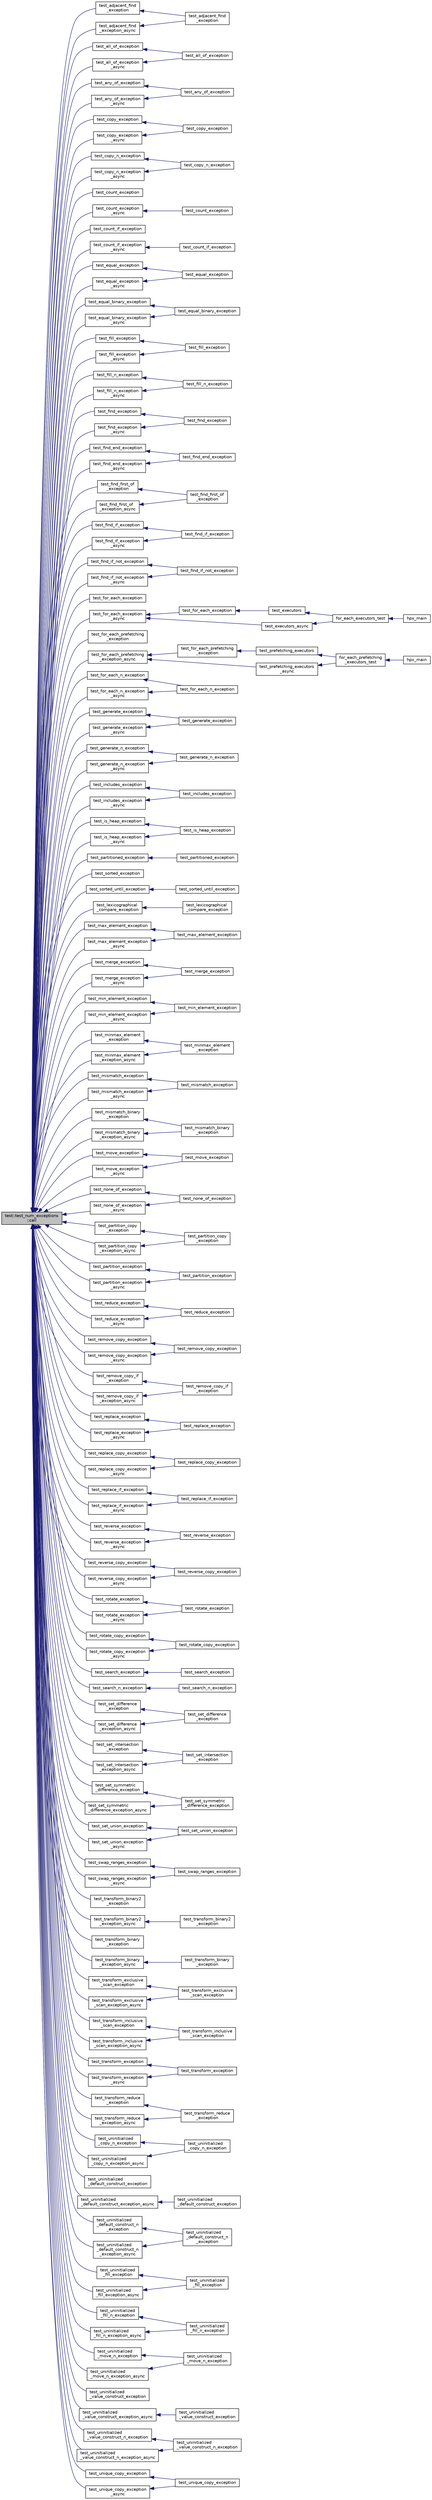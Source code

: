digraph "test::test_num_exceptions::call"
{
  edge [fontname="Helvetica",fontsize="10",labelfontname="Helvetica",labelfontsize="10"];
  node [fontname="Helvetica",fontsize="10",shape=record];
  rankdir="LR";
  Node7 [label="test::test_num_exceptions\l::call",height=0.2,width=0.4,color="black", fillcolor="grey75", style="filled", fontcolor="black"];
  Node7 -> Node8 [dir="back",color="midnightblue",fontsize="10",style="solid",fontname="Helvetica"];
  Node8 [label="test_adjacent_find\l_exception",height=0.2,width=0.4,color="black", fillcolor="white", style="filled",URL="$d8/da8/adjacentfind__binary__exception_8cpp.html#a9c28e0ba7bc14756b350c9f72dd94054"];
  Node8 -> Node9 [dir="back",color="midnightblue",fontsize="10",style="solid",fontname="Helvetica"];
  Node9 [label="test_adjacent_find\l_exception",height=0.2,width=0.4,color="black", fillcolor="white", style="filled",URL="$d8/da8/adjacentfind__binary__exception_8cpp.html#ab77f704bc29279f34486611b31dd9f19"];
  Node7 -> Node10 [dir="back",color="midnightblue",fontsize="10",style="solid",fontname="Helvetica"];
  Node10 [label="test_adjacent_find\l_exception_async",height=0.2,width=0.4,color="black", fillcolor="white", style="filled",URL="$d8/da8/adjacentfind__binary__exception_8cpp.html#a7b804f0c887a76a95e4e5f1cf16dc343"];
  Node10 -> Node9 [dir="back",color="midnightblue",fontsize="10",style="solid",fontname="Helvetica"];
  Node7 -> Node11 [dir="back",color="midnightblue",fontsize="10",style="solid",fontname="Helvetica"];
  Node11 [label="test_all_of_exception",height=0.2,width=0.4,color="black", fillcolor="white", style="filled",URL="$db/d88/all__of_8cpp.html#a29e6f247bb68e8380d3d1e5b23100c84"];
  Node11 -> Node12 [dir="back",color="midnightblue",fontsize="10",style="solid",fontname="Helvetica"];
  Node12 [label="test_all_of_exception",height=0.2,width=0.4,color="black", fillcolor="white", style="filled",URL="$db/d88/all__of_8cpp.html#acca8f99e5f83ca07d5324921ec1a2a1b"];
  Node7 -> Node13 [dir="back",color="midnightblue",fontsize="10",style="solid",fontname="Helvetica"];
  Node13 [label="test_all_of_exception\l_async",height=0.2,width=0.4,color="black", fillcolor="white", style="filled",URL="$db/d88/all__of_8cpp.html#a4e845a23ebb61fed071e6392f8020bce"];
  Node13 -> Node12 [dir="back",color="midnightblue",fontsize="10",style="solid",fontname="Helvetica"];
  Node7 -> Node14 [dir="back",color="midnightblue",fontsize="10",style="solid",fontname="Helvetica"];
  Node14 [label="test_any_of_exception",height=0.2,width=0.4,color="black", fillcolor="white", style="filled",URL="$d8/d5d/any__of_8cpp.html#a348c2914b5d59fa0b61c79e37df17034"];
  Node14 -> Node15 [dir="back",color="midnightblue",fontsize="10",style="solid",fontname="Helvetica"];
  Node15 [label="test_any_of_exception",height=0.2,width=0.4,color="black", fillcolor="white", style="filled",URL="$d8/d5d/any__of_8cpp.html#ac154ae09b1a74e423a7ab23618009447"];
  Node7 -> Node16 [dir="back",color="midnightblue",fontsize="10",style="solid",fontname="Helvetica"];
  Node16 [label="test_any_of_exception\l_async",height=0.2,width=0.4,color="black", fillcolor="white", style="filled",URL="$d8/d5d/any__of_8cpp.html#ad81e0ee038af5e3b7dd176ced1237e38"];
  Node16 -> Node15 [dir="back",color="midnightblue",fontsize="10",style="solid",fontname="Helvetica"];
  Node7 -> Node17 [dir="back",color="midnightblue",fontsize="10",style="solid",fontname="Helvetica"];
  Node17 [label="test_copy_exception",height=0.2,width=0.4,color="black", fillcolor="white", style="filled",URL="$d9/d54/copy_8cpp.html#a8ffc3bbb8c0f16b653e0f5c7cc243f21"];
  Node17 -> Node18 [dir="back",color="midnightblue",fontsize="10",style="solid",fontname="Helvetica"];
  Node18 [label="test_copy_exception",height=0.2,width=0.4,color="black", fillcolor="white", style="filled",URL="$d9/d54/copy_8cpp.html#af7fb37549a32793d916e9bad873d5813"];
  Node7 -> Node19 [dir="back",color="midnightblue",fontsize="10",style="solid",fontname="Helvetica"];
  Node19 [label="test_copy_exception\l_async",height=0.2,width=0.4,color="black", fillcolor="white", style="filled",URL="$d9/d54/copy_8cpp.html#a975f6058b2ad575758bb9c1b54a1c464"];
  Node19 -> Node18 [dir="back",color="midnightblue",fontsize="10",style="solid",fontname="Helvetica"];
  Node7 -> Node20 [dir="back",color="midnightblue",fontsize="10",style="solid",fontname="Helvetica"];
  Node20 [label="test_copy_n_exception",height=0.2,width=0.4,color="black", fillcolor="white", style="filled",URL="$d3/d44/copyn_8cpp.html#abe4e05d78a05b84674e56fe6c39fca90"];
  Node20 -> Node21 [dir="back",color="midnightblue",fontsize="10",style="solid",fontname="Helvetica"];
  Node21 [label="test_copy_n_exception",height=0.2,width=0.4,color="black", fillcolor="white", style="filled",URL="$d3/d44/copyn_8cpp.html#a759f36646bff1264f307657be7256457"];
  Node7 -> Node22 [dir="back",color="midnightblue",fontsize="10",style="solid",fontname="Helvetica"];
  Node22 [label="test_copy_n_exception\l_async",height=0.2,width=0.4,color="black", fillcolor="white", style="filled",URL="$d3/d44/copyn_8cpp.html#a42328f0b598518eafcc7b94d6a28425d"];
  Node22 -> Node21 [dir="back",color="midnightblue",fontsize="10",style="solid",fontname="Helvetica"];
  Node7 -> Node23 [dir="back",color="midnightblue",fontsize="10",style="solid",fontname="Helvetica"];
  Node23 [label="test_count_exception",height=0.2,width=0.4,color="black", fillcolor="white", style="filled",URL="$de/d3a/count__tests_8hpp.html#adbde9fbf4434fe9320503044b3b2c464"];
  Node7 -> Node24 [dir="back",color="midnightblue",fontsize="10",style="solid",fontname="Helvetica"];
  Node24 [label="test_count_exception\l_async",height=0.2,width=0.4,color="black", fillcolor="white", style="filled",URL="$de/d3a/count__tests_8hpp.html#ab0cd91de016499bfe205083429b6785a"];
  Node24 -> Node25 [dir="back",color="midnightblue",fontsize="10",style="solid",fontname="Helvetica"];
  Node25 [label="test_count_exception",height=0.2,width=0.4,color="black", fillcolor="white", style="filled",URL="$d3/d01/count_8cpp.html#ae23acdd376e0fb1388a90579e927a768"];
  Node7 -> Node26 [dir="back",color="midnightblue",fontsize="10",style="solid",fontname="Helvetica"];
  Node26 [label="test_count_if_exception",height=0.2,width=0.4,color="black", fillcolor="white", style="filled",URL="$d4/da4/countif__tests_8hpp.html#ae366624ae417c3091d79bb75f05f0b32"];
  Node7 -> Node27 [dir="back",color="midnightblue",fontsize="10",style="solid",fontname="Helvetica"];
  Node27 [label="test_count_if_exception\l_async",height=0.2,width=0.4,color="black", fillcolor="white", style="filled",URL="$d4/da4/countif__tests_8hpp.html#af96d44180e275fd7ad93e677dcb07b74"];
  Node27 -> Node28 [dir="back",color="midnightblue",fontsize="10",style="solid",fontname="Helvetica"];
  Node28 [label="test_count_if_exception",height=0.2,width=0.4,color="black", fillcolor="white", style="filled",URL="$d9/df1/countif_8cpp.html#a979f30463fa3e416a5179f4fa663a858"];
  Node7 -> Node29 [dir="back",color="midnightblue",fontsize="10",style="solid",fontname="Helvetica"];
  Node29 [label="test_equal_exception",height=0.2,width=0.4,color="black", fillcolor="white", style="filled",URL="$df/d99/equal_8cpp.html#a6692be2d4f8233c6a880b6e716ed3c21"];
  Node29 -> Node30 [dir="back",color="midnightblue",fontsize="10",style="solid",fontname="Helvetica"];
  Node30 [label="test_equal_exception",height=0.2,width=0.4,color="black", fillcolor="white", style="filled",URL="$df/d99/equal_8cpp.html#a654bd2cffe5da6e72f51c68f9ab1163e"];
  Node7 -> Node31 [dir="back",color="midnightblue",fontsize="10",style="solid",fontname="Helvetica"];
  Node31 [label="test_equal_exception\l_async",height=0.2,width=0.4,color="black", fillcolor="white", style="filled",URL="$df/d99/equal_8cpp.html#aefe3cd6440e52513c0e461ceaa633561"];
  Node31 -> Node30 [dir="back",color="midnightblue",fontsize="10",style="solid",fontname="Helvetica"];
  Node7 -> Node32 [dir="back",color="midnightblue",fontsize="10",style="solid",fontname="Helvetica"];
  Node32 [label="test_equal_binary_exception",height=0.2,width=0.4,color="black", fillcolor="white", style="filled",URL="$d2/ddd/equal__binary_8cpp.html#aac0d8667f4a6b730f668fb793bf7a348"];
  Node32 -> Node33 [dir="back",color="midnightblue",fontsize="10",style="solid",fontname="Helvetica"];
  Node33 [label="test_equal_binary_exception",height=0.2,width=0.4,color="black", fillcolor="white", style="filled",URL="$d2/ddd/equal__binary_8cpp.html#a38873c530e81ac91641669845f09887a"];
  Node7 -> Node34 [dir="back",color="midnightblue",fontsize="10",style="solid",fontname="Helvetica"];
  Node34 [label="test_equal_binary_exception\l_async",height=0.2,width=0.4,color="black", fillcolor="white", style="filled",URL="$d2/ddd/equal__binary_8cpp.html#ab23d2d7b96fd0abd15e4c710481be38f"];
  Node34 -> Node33 [dir="back",color="midnightblue",fontsize="10",style="solid",fontname="Helvetica"];
  Node7 -> Node35 [dir="back",color="midnightblue",fontsize="10",style="solid",fontname="Helvetica"];
  Node35 [label="test_fill_exception",height=0.2,width=0.4,color="black", fillcolor="white", style="filled",URL="$db/df9/fill_8cpp.html#adff9860900b4cc07677cc1f2949f8150"];
  Node35 -> Node36 [dir="back",color="midnightblue",fontsize="10",style="solid",fontname="Helvetica"];
  Node36 [label="test_fill_exception",height=0.2,width=0.4,color="black", fillcolor="white", style="filled",URL="$db/df9/fill_8cpp.html#aea39d1bb707052262214ce604319678c"];
  Node7 -> Node37 [dir="back",color="midnightblue",fontsize="10",style="solid",fontname="Helvetica"];
  Node37 [label="test_fill_exception\l_async",height=0.2,width=0.4,color="black", fillcolor="white", style="filled",URL="$db/df9/fill_8cpp.html#a190a63f49881feec418296730d8b1bb8"];
  Node37 -> Node36 [dir="back",color="midnightblue",fontsize="10",style="solid",fontname="Helvetica"];
  Node7 -> Node38 [dir="back",color="midnightblue",fontsize="10",style="solid",fontname="Helvetica"];
  Node38 [label="test_fill_n_exception",height=0.2,width=0.4,color="black", fillcolor="white", style="filled",URL="$d7/df6/filln_8cpp.html#ad48e8d2459f9e8869bf215912f226f36"];
  Node38 -> Node39 [dir="back",color="midnightblue",fontsize="10",style="solid",fontname="Helvetica"];
  Node39 [label="test_fill_n_exception",height=0.2,width=0.4,color="black", fillcolor="white", style="filled",URL="$d7/df6/filln_8cpp.html#aa338825d04f641f55634b79eef7186f4"];
  Node7 -> Node40 [dir="back",color="midnightblue",fontsize="10",style="solid",fontname="Helvetica"];
  Node40 [label="test_fill_n_exception\l_async",height=0.2,width=0.4,color="black", fillcolor="white", style="filled",URL="$d7/df6/filln_8cpp.html#a9f3229340132df9dab7ea5e665e75a8e"];
  Node40 -> Node39 [dir="back",color="midnightblue",fontsize="10",style="solid",fontname="Helvetica"];
  Node7 -> Node41 [dir="back",color="midnightblue",fontsize="10",style="solid",fontname="Helvetica"];
  Node41 [label="test_find_exception",height=0.2,width=0.4,color="black", fillcolor="white", style="filled",URL="$d4/dfc/find_8cpp.html#a496774f6f0dd50d32f0f2839011fb820"];
  Node41 -> Node42 [dir="back",color="midnightblue",fontsize="10",style="solid",fontname="Helvetica"];
  Node42 [label="test_find_exception",height=0.2,width=0.4,color="black", fillcolor="white", style="filled",URL="$d4/dfc/find_8cpp.html#a9404283ee70c671c19d01288d4d8796f"];
  Node7 -> Node43 [dir="back",color="midnightblue",fontsize="10",style="solid",fontname="Helvetica"];
  Node43 [label="test_find_exception\l_async",height=0.2,width=0.4,color="black", fillcolor="white", style="filled",URL="$d4/dfc/find_8cpp.html#a53292bd46fa066f703c6fd40f981cd45"];
  Node43 -> Node42 [dir="back",color="midnightblue",fontsize="10",style="solid",fontname="Helvetica"];
  Node7 -> Node44 [dir="back",color="midnightblue",fontsize="10",style="solid",fontname="Helvetica"];
  Node44 [label="test_find_end_exception",height=0.2,width=0.4,color="black", fillcolor="white", style="filled",URL="$de/d27/findend_8cpp.html#a3cbf222f109bd03b98a3671df65d1baa"];
  Node44 -> Node45 [dir="back",color="midnightblue",fontsize="10",style="solid",fontname="Helvetica"];
  Node45 [label="test_find_end_exception",height=0.2,width=0.4,color="black", fillcolor="white", style="filled",URL="$de/d27/findend_8cpp.html#a01b58a5865234526b5ca9f9e45ec4c50"];
  Node7 -> Node46 [dir="back",color="midnightblue",fontsize="10",style="solid",fontname="Helvetica"];
  Node46 [label="test_find_end_exception\l_async",height=0.2,width=0.4,color="black", fillcolor="white", style="filled",URL="$de/d27/findend_8cpp.html#a3093c53a289f437be7f7530c5e45b2cb"];
  Node46 -> Node45 [dir="back",color="midnightblue",fontsize="10",style="solid",fontname="Helvetica"];
  Node7 -> Node47 [dir="back",color="midnightblue",fontsize="10",style="solid",fontname="Helvetica"];
  Node47 [label="test_find_first_of\l_exception",height=0.2,width=0.4,color="black", fillcolor="white", style="filled",URL="$da/d85/findfirstof_8cpp.html#a2707dc78f6f2d06f08c9e3698e97a8af"];
  Node47 -> Node48 [dir="back",color="midnightblue",fontsize="10",style="solid",fontname="Helvetica"];
  Node48 [label="test_find_first_of\l_exception",height=0.2,width=0.4,color="black", fillcolor="white", style="filled",URL="$da/d85/findfirstof_8cpp.html#af5d29a364ae4eadbcbefd396a663e4a3"];
  Node7 -> Node49 [dir="back",color="midnightblue",fontsize="10",style="solid",fontname="Helvetica"];
  Node49 [label="test_find_first_of\l_exception_async",height=0.2,width=0.4,color="black", fillcolor="white", style="filled",URL="$da/d85/findfirstof_8cpp.html#a5136f549b6ab7405513659883282c263"];
  Node49 -> Node48 [dir="back",color="midnightblue",fontsize="10",style="solid",fontname="Helvetica"];
  Node7 -> Node50 [dir="back",color="midnightblue",fontsize="10",style="solid",fontname="Helvetica"];
  Node50 [label="test_find_if_exception",height=0.2,width=0.4,color="black", fillcolor="white", style="filled",URL="$d4/d38/findif_8cpp.html#aa7a75ac5991de14b0dd11b40a5a47443"];
  Node50 -> Node51 [dir="back",color="midnightblue",fontsize="10",style="solid",fontname="Helvetica"];
  Node51 [label="test_find_if_exception",height=0.2,width=0.4,color="black", fillcolor="white", style="filled",URL="$d4/d38/findif_8cpp.html#ab8eb6fb838a8fbeb2168d4389fc72f61"];
  Node7 -> Node52 [dir="back",color="midnightblue",fontsize="10",style="solid",fontname="Helvetica"];
  Node52 [label="test_find_if_exception\l_async",height=0.2,width=0.4,color="black", fillcolor="white", style="filled",URL="$d4/d38/findif_8cpp.html#a13c3bd009f35072707131129ad78af93"];
  Node52 -> Node51 [dir="back",color="midnightblue",fontsize="10",style="solid",fontname="Helvetica"];
  Node7 -> Node53 [dir="back",color="midnightblue",fontsize="10",style="solid",fontname="Helvetica"];
  Node53 [label="test_find_if_not_exception",height=0.2,width=0.4,color="black", fillcolor="white", style="filled",URL="$dc/d17/findifnot__exception_8cpp.html#aba8e91e299a773af34d2e40130333926"];
  Node53 -> Node54 [dir="back",color="midnightblue",fontsize="10",style="solid",fontname="Helvetica"];
  Node54 [label="test_find_if_not_exception",height=0.2,width=0.4,color="black", fillcolor="white", style="filled",URL="$dc/d17/findifnot__exception_8cpp.html#a1fdcae775738d85119cc77bf94ca50b0"];
  Node7 -> Node55 [dir="back",color="midnightblue",fontsize="10",style="solid",fontname="Helvetica"];
  Node55 [label="test_find_if_not_exception\l_async",height=0.2,width=0.4,color="black", fillcolor="white", style="filled",URL="$dc/d17/findifnot__exception_8cpp.html#a0c8c55582d64936550f797774a8b591e"];
  Node55 -> Node54 [dir="back",color="midnightblue",fontsize="10",style="solid",fontname="Helvetica"];
  Node7 -> Node56 [dir="back",color="midnightblue",fontsize="10",style="solid",fontname="Helvetica"];
  Node56 [label="test_for_each_exception",height=0.2,width=0.4,color="black", fillcolor="white", style="filled",URL="$d4/d2c/algorithms_2foreach__tests_8hpp.html#ad0f3c324ed615b2ca135f3e4ac3a6f20"];
  Node7 -> Node57 [dir="back",color="midnightblue",fontsize="10",style="solid",fontname="Helvetica"];
  Node57 [label="test_for_each_exception\l_async",height=0.2,width=0.4,color="black", fillcolor="white", style="filled",URL="$d4/d2c/algorithms_2foreach__tests_8hpp.html#a56b2595f60e34fe8cb238784438587e3"];
  Node57 -> Node58 [dir="back",color="midnightblue",fontsize="10",style="solid",fontname="Helvetica"];
  Node58 [label="test_for_each_exception",height=0.2,width=0.4,color="black", fillcolor="white", style="filled",URL="$d1/d33/foreach_8cpp.html#a2ac912d4ab6a419cc61a8206c4581829"];
  Node58 -> Node59 [dir="back",color="midnightblue",fontsize="10",style="solid",fontname="Helvetica"];
  Node59 [label="test_executors",height=0.2,width=0.4,color="black", fillcolor="white", style="filled",URL="$d3/d54/foreach__executors_8cpp.html#aa2a590bab3d01b2e0c3f5ebb551e6df0"];
  Node59 -> Node60 [dir="back",color="midnightblue",fontsize="10",style="solid",fontname="Helvetica"];
  Node60 [label="for_each_executors_test",height=0.2,width=0.4,color="black", fillcolor="white", style="filled",URL="$d3/d54/foreach__executors_8cpp.html#a4b41af5e421380182d16c0b24f5eb7b0"];
  Node60 -> Node61 [dir="back",color="midnightblue",fontsize="10",style="solid",fontname="Helvetica"];
  Node61 [label="hpx_main",height=0.2,width=0.4,color="black", fillcolor="white", style="filled",URL="$d3/d54/foreach__executors_8cpp.html#a4ca51ec94fa82421fc621b58eef7b01c"];
  Node57 -> Node62 [dir="back",color="midnightblue",fontsize="10",style="solid",fontname="Helvetica"];
  Node62 [label="test_executors_async",height=0.2,width=0.4,color="black", fillcolor="white", style="filled",URL="$d3/d54/foreach__executors_8cpp.html#a930d409ea07ad974379591f1f0531b59"];
  Node62 -> Node60 [dir="back",color="midnightblue",fontsize="10",style="solid",fontname="Helvetica"];
  Node7 -> Node63 [dir="back",color="midnightblue",fontsize="10",style="solid",fontname="Helvetica"];
  Node63 [label="test_for_each_prefetching\l_exception",height=0.2,width=0.4,color="black", fillcolor="white", style="filled",URL="$de/d0e/foreach__tests__prefetching_8hpp.html#a638342d3e89c38fa358567df752149d3"];
  Node7 -> Node64 [dir="back",color="midnightblue",fontsize="10",style="solid",fontname="Helvetica"];
  Node64 [label="test_for_each_prefetching\l_exception_async",height=0.2,width=0.4,color="black", fillcolor="white", style="filled",URL="$de/d0e/foreach__tests__prefetching_8hpp.html#a3ba720810fff44239b45b8985e157c5d"];
  Node64 -> Node65 [dir="back",color="midnightblue",fontsize="10",style="solid",fontname="Helvetica"];
  Node65 [label="test_for_each_prefetching\l_exception",height=0.2,width=0.4,color="black", fillcolor="white", style="filled",URL="$d4/df0/foreach__prefetching_8cpp.html#a34f94a3094d57c526cd2674d7d29bb71"];
  Node65 -> Node66 [dir="back",color="midnightblue",fontsize="10",style="solid",fontname="Helvetica"];
  Node66 [label="test_prefetching_executors",height=0.2,width=0.4,color="black", fillcolor="white", style="filled",URL="$dd/d50/foreach__prefetching__executors__v1_8cpp.html#a9de1c8b6ab804861a65c94c76125b3b2"];
  Node66 -> Node67 [dir="back",color="midnightblue",fontsize="10",style="solid",fontname="Helvetica"];
  Node67 [label="for_each_prefetching\l_executors_test",height=0.2,width=0.4,color="black", fillcolor="white", style="filled",URL="$dd/d50/foreach__prefetching__executors__v1_8cpp.html#a9efc88cef6533dd087c6cb8ff887a61e"];
  Node67 -> Node68 [dir="back",color="midnightblue",fontsize="10",style="solid",fontname="Helvetica"];
  Node68 [label="hpx_main",height=0.2,width=0.4,color="black", fillcolor="white", style="filled",URL="$dd/d50/foreach__prefetching__executors__v1_8cpp.html#a4ca51ec94fa82421fc621b58eef7b01c"];
  Node64 -> Node69 [dir="back",color="midnightblue",fontsize="10",style="solid",fontname="Helvetica"];
  Node69 [label="test_prefetching_executors\l_async",height=0.2,width=0.4,color="black", fillcolor="white", style="filled",URL="$dd/d50/foreach__prefetching__executors__v1_8cpp.html#a1f37d901599f025abf45c97a67044094"];
  Node69 -> Node67 [dir="back",color="midnightblue",fontsize="10",style="solid",fontname="Helvetica"];
  Node7 -> Node70 [dir="back",color="midnightblue",fontsize="10",style="solid",fontname="Helvetica"];
  Node70 [label="test_for_each_n_exception",height=0.2,width=0.4,color="black", fillcolor="white", style="filled",URL="$d7/d9a/foreachn__exception_8cpp.html#ac19da618c4eb3ec6df03eee4e7a8152c"];
  Node70 -> Node71 [dir="back",color="midnightblue",fontsize="10",style="solid",fontname="Helvetica"];
  Node71 [label="test_for_each_n_exception",height=0.2,width=0.4,color="black", fillcolor="white", style="filled",URL="$d7/d9a/foreachn__exception_8cpp.html#a6b9e4013e39c30c4376aa56ccf15c8cf"];
  Node7 -> Node72 [dir="back",color="midnightblue",fontsize="10",style="solid",fontname="Helvetica"];
  Node72 [label="test_for_each_n_exception\l_async",height=0.2,width=0.4,color="black", fillcolor="white", style="filled",URL="$d7/d9a/foreachn__exception_8cpp.html#a0b7b511160d05ade5fbd958a180eb445"];
  Node72 -> Node71 [dir="back",color="midnightblue",fontsize="10",style="solid",fontname="Helvetica"];
  Node7 -> Node73 [dir="back",color="midnightblue",fontsize="10",style="solid",fontname="Helvetica"];
  Node73 [label="test_generate_exception",height=0.2,width=0.4,color="black", fillcolor="white", style="filled",URL="$d4/da7/generate_8cpp.html#aa82ec188c84295dc58595a25b5046a35"];
  Node73 -> Node74 [dir="back",color="midnightblue",fontsize="10",style="solid",fontname="Helvetica"];
  Node74 [label="test_generate_exception",height=0.2,width=0.4,color="black", fillcolor="white", style="filled",URL="$d4/da7/generate_8cpp.html#a58c7f2d3388fcc0591cf78430d449156"];
  Node7 -> Node75 [dir="back",color="midnightblue",fontsize="10",style="solid",fontname="Helvetica"];
  Node75 [label="test_generate_exception\l_async",height=0.2,width=0.4,color="black", fillcolor="white", style="filled",URL="$d4/da7/generate_8cpp.html#abd98b9bbbbd5e1ab6b3e764723492fc8"];
  Node75 -> Node74 [dir="back",color="midnightblue",fontsize="10",style="solid",fontname="Helvetica"];
  Node7 -> Node76 [dir="back",color="midnightblue",fontsize="10",style="solid",fontname="Helvetica"];
  Node76 [label="test_generate_n_exception",height=0.2,width=0.4,color="black", fillcolor="white", style="filled",URL="$d6/dd4/generaten_8cpp.html#a82b7c005daa2f345a6d9772ebb1ad352"];
  Node76 -> Node77 [dir="back",color="midnightblue",fontsize="10",style="solid",fontname="Helvetica"];
  Node77 [label="test_generate_n_exception",height=0.2,width=0.4,color="black", fillcolor="white", style="filled",URL="$d6/dd4/generaten_8cpp.html#a24c578b12eed6bfb2e5a94d6f8bce0fc"];
  Node7 -> Node78 [dir="back",color="midnightblue",fontsize="10",style="solid",fontname="Helvetica"];
  Node78 [label="test_generate_n_exception\l_async",height=0.2,width=0.4,color="black", fillcolor="white", style="filled",URL="$d6/dd4/generaten_8cpp.html#a11c09961134208131e0d6a3f325e3fc4"];
  Node78 -> Node77 [dir="back",color="midnightblue",fontsize="10",style="solid",fontname="Helvetica"];
  Node7 -> Node79 [dir="back",color="midnightblue",fontsize="10",style="solid",fontname="Helvetica"];
  Node79 [label="test_includes_exception",height=0.2,width=0.4,color="black", fillcolor="white", style="filled",URL="$dc/d10/includes_8cpp.html#a82379db75fe754b2257db1ea5b16f7cc"];
  Node79 -> Node80 [dir="back",color="midnightblue",fontsize="10",style="solid",fontname="Helvetica"];
  Node80 [label="test_includes_exception",height=0.2,width=0.4,color="black", fillcolor="white", style="filled",URL="$dc/d10/includes_8cpp.html#afa63fb944441b34e50c6a4a6c03b3bc2"];
  Node7 -> Node81 [dir="back",color="midnightblue",fontsize="10",style="solid",fontname="Helvetica"];
  Node81 [label="test_includes_exception\l_async",height=0.2,width=0.4,color="black", fillcolor="white", style="filled",URL="$dc/d10/includes_8cpp.html#a3cf0ba03ce5a22f33818333a9575aab2"];
  Node81 -> Node80 [dir="back",color="midnightblue",fontsize="10",style="solid",fontname="Helvetica"];
  Node7 -> Node82 [dir="back",color="midnightblue",fontsize="10",style="solid",fontname="Helvetica"];
  Node82 [label="test_is_heap_exception",height=0.2,width=0.4,color="black", fillcolor="white", style="filled",URL="$d7/ddd/is__heap__tests_8hpp.html#a6c4f521d090ca52874901ebaf28f47f7"];
  Node82 -> Node83 [dir="back",color="midnightblue",fontsize="10",style="solid",fontname="Helvetica"];
  Node83 [label="test_is_heap_exception",height=0.2,width=0.4,color="black", fillcolor="white", style="filled",URL="$d7/ddd/is__heap__tests_8hpp.html#ac49b5f2f9b5b3e31afd6145ac92b1cba"];
  Node7 -> Node84 [dir="back",color="midnightblue",fontsize="10",style="solid",fontname="Helvetica"];
  Node84 [label="test_is_heap_exception\l_async",height=0.2,width=0.4,color="black", fillcolor="white", style="filled",URL="$d7/ddd/is__heap__tests_8hpp.html#a6f17dafff6282cfdc509858ded1153d6"];
  Node84 -> Node83 [dir="back",color="midnightblue",fontsize="10",style="solid",fontname="Helvetica"];
  Node7 -> Node85 [dir="back",color="midnightblue",fontsize="10",style="solid",fontname="Helvetica"];
  Node85 [label="test_partitioned_exception",height=0.2,width=0.4,color="black", fillcolor="white", style="filled",URL="$df/d07/is__partitioned_8cpp.html#acbc1ff1589b7ee9bdf2c6b5052039509"];
  Node85 -> Node86 [dir="back",color="midnightblue",fontsize="10",style="solid",fontname="Helvetica"];
  Node86 [label="test_partitioned_exception",height=0.2,width=0.4,color="black", fillcolor="white", style="filled",URL="$df/d07/is__partitioned_8cpp.html#a4112e407c20c79ff3b917311a08c8c4f"];
  Node7 -> Node87 [dir="back",color="midnightblue",fontsize="10",style="solid",fontname="Helvetica"];
  Node87 [label="test_sorted_exception",height=0.2,width=0.4,color="black", fillcolor="white", style="filled",URL="$d7/d7f/is__sorted__tests_8hpp.html#afc4298a076e5a7064fd3a93d09177198"];
  Node7 -> Node88 [dir="back",color="midnightblue",fontsize="10",style="solid",fontname="Helvetica"];
  Node88 [label="test_sorted_until_exception",height=0.2,width=0.4,color="black", fillcolor="white", style="filled",URL="$d0/d1b/is__sorted__until_8cpp.html#a42463762ba15ca37b252f0471296b3ba"];
  Node88 -> Node89 [dir="back",color="midnightblue",fontsize="10",style="solid",fontname="Helvetica"];
  Node89 [label="test_sorted_until_exception",height=0.2,width=0.4,color="black", fillcolor="white", style="filled",URL="$d0/d1b/is__sorted__until_8cpp.html#ad58b76f42ca51f2f0d078690be66f9f5"];
  Node7 -> Node90 [dir="back",color="midnightblue",fontsize="10",style="solid",fontname="Helvetica"];
  Node90 [label="test_lexicographical\l_compare_exception",height=0.2,width=0.4,color="black", fillcolor="white", style="filled",URL="$dd/de6/lexicographical__compare_8cpp.html#a24bc9d25b2ce61491dbd96feb8669fc0"];
  Node90 -> Node91 [dir="back",color="midnightblue",fontsize="10",style="solid",fontname="Helvetica"];
  Node91 [label="test_lexicographical\l_compare_exception",height=0.2,width=0.4,color="black", fillcolor="white", style="filled",URL="$dd/de6/lexicographical__compare_8cpp.html#ab78e174881f1d61ea15cfc697e89fe4a"];
  Node7 -> Node92 [dir="back",color="midnightblue",fontsize="10",style="solid",fontname="Helvetica"];
  Node92 [label="test_max_element_exception",height=0.2,width=0.4,color="black", fillcolor="white", style="filled",URL="$d4/d10/max__element_8cpp.html#aaaacdfed9386dd8374aec16ef5565fab"];
  Node92 -> Node93 [dir="back",color="midnightblue",fontsize="10",style="solid",fontname="Helvetica"];
  Node93 [label="test_max_element_exception",height=0.2,width=0.4,color="black", fillcolor="white", style="filled",URL="$d4/d10/max__element_8cpp.html#a2e2091dec7650a985ec02686ef7dd4dc"];
  Node7 -> Node94 [dir="back",color="midnightblue",fontsize="10",style="solid",fontname="Helvetica"];
  Node94 [label="test_max_element_exception\l_async",height=0.2,width=0.4,color="black", fillcolor="white", style="filled",URL="$d4/d10/max__element_8cpp.html#a8b8640289c27b9e56feb9ac6656061da"];
  Node94 -> Node93 [dir="back",color="midnightblue",fontsize="10",style="solid",fontname="Helvetica"];
  Node7 -> Node95 [dir="back",color="midnightblue",fontsize="10",style="solid",fontname="Helvetica"];
  Node95 [label="test_merge_exception",height=0.2,width=0.4,color="black", fillcolor="white", style="filled",URL="$dc/d10/merge__tests_8hpp.html#a7ae58389ece8b56d2ebaf07ce28db977"];
  Node95 -> Node96 [dir="back",color="midnightblue",fontsize="10",style="solid",fontname="Helvetica"];
  Node96 [label="test_merge_exception",height=0.2,width=0.4,color="black", fillcolor="white", style="filled",URL="$dc/d10/merge__tests_8hpp.html#ab1a63150456c7d5846692e072eb6d377"];
  Node7 -> Node97 [dir="back",color="midnightblue",fontsize="10",style="solid",fontname="Helvetica"];
  Node97 [label="test_merge_exception\l_async",height=0.2,width=0.4,color="black", fillcolor="white", style="filled",URL="$dc/d10/merge__tests_8hpp.html#a10246498e235d5b69dc3858175ee5309"];
  Node97 -> Node96 [dir="back",color="midnightblue",fontsize="10",style="solid",fontname="Helvetica"];
  Node7 -> Node98 [dir="back",color="midnightblue",fontsize="10",style="solid",fontname="Helvetica"];
  Node98 [label="test_min_element_exception",height=0.2,width=0.4,color="black", fillcolor="white", style="filled",URL="$d3/dab/min__element_8cpp.html#add73b64a1f6f62cac842727ee1e14e7a"];
  Node98 -> Node99 [dir="back",color="midnightblue",fontsize="10",style="solid",fontname="Helvetica"];
  Node99 [label="test_min_element_exception",height=0.2,width=0.4,color="black", fillcolor="white", style="filled",URL="$d3/dab/min__element_8cpp.html#a17bc218b988d61f5b271af90e7ba8fca"];
  Node7 -> Node100 [dir="back",color="midnightblue",fontsize="10",style="solid",fontname="Helvetica"];
  Node100 [label="test_min_element_exception\l_async",height=0.2,width=0.4,color="black", fillcolor="white", style="filled",URL="$d3/dab/min__element_8cpp.html#a1c9e82864dcb121b9f75ba2dd536d07b"];
  Node100 -> Node99 [dir="back",color="midnightblue",fontsize="10",style="solid",fontname="Helvetica"];
  Node7 -> Node101 [dir="back",color="midnightblue",fontsize="10",style="solid",fontname="Helvetica"];
  Node101 [label="test_minmax_element\l_exception",height=0.2,width=0.4,color="black", fillcolor="white", style="filled",URL="$da/df0/minmax__element_8cpp.html#a6c554240d1921890089d85a6b2531b8d"];
  Node101 -> Node102 [dir="back",color="midnightblue",fontsize="10",style="solid",fontname="Helvetica"];
  Node102 [label="test_minmax_element\l_exception",height=0.2,width=0.4,color="black", fillcolor="white", style="filled",URL="$da/df0/minmax__element_8cpp.html#ad43fe08356dc1546eaa615109f787b3e"];
  Node7 -> Node103 [dir="back",color="midnightblue",fontsize="10",style="solid",fontname="Helvetica"];
  Node103 [label="test_minmax_element\l_exception_async",height=0.2,width=0.4,color="black", fillcolor="white", style="filled",URL="$da/df0/minmax__element_8cpp.html#a5873caab4d72b78be1cdeecf7df5b204"];
  Node103 -> Node102 [dir="back",color="midnightblue",fontsize="10",style="solid",fontname="Helvetica"];
  Node7 -> Node104 [dir="back",color="midnightblue",fontsize="10",style="solid",fontname="Helvetica"];
  Node104 [label="test_mismatch_exception",height=0.2,width=0.4,color="black", fillcolor="white", style="filled",URL="$da/d76/mismatch_8cpp.html#a9aca879a52bb8ce8b81c9a38607698dc"];
  Node104 -> Node105 [dir="back",color="midnightblue",fontsize="10",style="solid",fontname="Helvetica"];
  Node105 [label="test_mismatch_exception",height=0.2,width=0.4,color="black", fillcolor="white", style="filled",URL="$da/d76/mismatch_8cpp.html#afbcdc9aef572e678e84f8291d539cdc2"];
  Node7 -> Node106 [dir="back",color="midnightblue",fontsize="10",style="solid",fontname="Helvetica"];
  Node106 [label="test_mismatch_exception\l_async",height=0.2,width=0.4,color="black", fillcolor="white", style="filled",URL="$da/d76/mismatch_8cpp.html#aa0568542fb0187a50d93bc1d2a0c4068"];
  Node106 -> Node105 [dir="back",color="midnightblue",fontsize="10",style="solid",fontname="Helvetica"];
  Node7 -> Node107 [dir="back",color="midnightblue",fontsize="10",style="solid",fontname="Helvetica"];
  Node107 [label="test_mismatch_binary\l_exception",height=0.2,width=0.4,color="black", fillcolor="white", style="filled",URL="$d0/d8b/mismatch__binary_8cpp.html#a017e79c0d0063e13e59ca0e5023aa91d"];
  Node107 -> Node108 [dir="back",color="midnightblue",fontsize="10",style="solid",fontname="Helvetica"];
  Node108 [label="test_mismatch_binary\l_exception",height=0.2,width=0.4,color="black", fillcolor="white", style="filled",URL="$d0/d8b/mismatch__binary_8cpp.html#a8198d8cfbaf31209942488592642416e"];
  Node7 -> Node109 [dir="back",color="midnightblue",fontsize="10",style="solid",fontname="Helvetica"];
  Node109 [label="test_mismatch_binary\l_exception_async",height=0.2,width=0.4,color="black", fillcolor="white", style="filled",URL="$d0/d8b/mismatch__binary_8cpp.html#ab9607c14f87e2272d7ff7dd5d1f9a742"];
  Node109 -> Node108 [dir="back",color="midnightblue",fontsize="10",style="solid",fontname="Helvetica"];
  Node7 -> Node110 [dir="back",color="midnightblue",fontsize="10",style="solid",fontname="Helvetica"];
  Node110 [label="test_move_exception",height=0.2,width=0.4,color="black", fillcolor="white", style="filled",URL="$d5/d5f/move_8cpp.html#a8d71efdd040733a73f8f51b53a56463b"];
  Node110 -> Node111 [dir="back",color="midnightblue",fontsize="10",style="solid",fontname="Helvetica"];
  Node111 [label="test_move_exception",height=0.2,width=0.4,color="black", fillcolor="white", style="filled",URL="$d5/d5f/move_8cpp.html#a312b9195a4613023979f8825a5b04a62"];
  Node7 -> Node112 [dir="back",color="midnightblue",fontsize="10",style="solid",fontname="Helvetica"];
  Node112 [label="test_move_exception\l_async",height=0.2,width=0.4,color="black", fillcolor="white", style="filled",URL="$d5/d5f/move_8cpp.html#a84c71282312b98516988fb09e876ab0c"];
  Node112 -> Node111 [dir="back",color="midnightblue",fontsize="10",style="solid",fontname="Helvetica"];
  Node7 -> Node113 [dir="back",color="midnightblue",fontsize="10",style="solid",fontname="Helvetica"];
  Node113 [label="test_none_of_exception",height=0.2,width=0.4,color="black", fillcolor="white", style="filled",URL="$de/d32/none__of_8cpp.html#a6fc2ea520cb018511cd2c90504cadf0c"];
  Node113 -> Node114 [dir="back",color="midnightblue",fontsize="10",style="solid",fontname="Helvetica"];
  Node114 [label="test_none_of_exception",height=0.2,width=0.4,color="black", fillcolor="white", style="filled",URL="$de/d32/none__of_8cpp.html#a9bc0c63fc4811f84e58b580bac67d273"];
  Node7 -> Node115 [dir="back",color="midnightblue",fontsize="10",style="solid",fontname="Helvetica"];
  Node115 [label="test_none_of_exception\l_async",height=0.2,width=0.4,color="black", fillcolor="white", style="filled",URL="$de/d32/none__of_8cpp.html#ac4f0567bb6e5f2e6ce455ab913ec9dfc"];
  Node115 -> Node114 [dir="back",color="midnightblue",fontsize="10",style="solid",fontname="Helvetica"];
  Node7 -> Node116 [dir="back",color="midnightblue",fontsize="10",style="solid",fontname="Helvetica"];
  Node116 [label="test_partition_copy\l_exception",height=0.2,width=0.4,color="black", fillcolor="white", style="filled",URL="$d9/dfa/partition__copy__tests_8hpp.html#ad30d71ecc17f3e75601efb6521010c0f"];
  Node116 -> Node117 [dir="back",color="midnightblue",fontsize="10",style="solid",fontname="Helvetica"];
  Node117 [label="test_partition_copy\l_exception",height=0.2,width=0.4,color="black", fillcolor="white", style="filled",URL="$d9/dfa/partition__copy__tests_8hpp.html#a4e94a16393f07f7720134f705cdd649a"];
  Node7 -> Node118 [dir="back",color="midnightblue",fontsize="10",style="solid",fontname="Helvetica"];
  Node118 [label="test_partition_copy\l_exception_async",height=0.2,width=0.4,color="black", fillcolor="white", style="filled",URL="$d9/dfa/partition__copy__tests_8hpp.html#a09907cc440193dfa694450debf74dc6f"];
  Node118 -> Node117 [dir="back",color="midnightblue",fontsize="10",style="solid",fontname="Helvetica"];
  Node7 -> Node119 [dir="back",color="midnightblue",fontsize="10",style="solid",fontname="Helvetica"];
  Node119 [label="test_partition_exception",height=0.2,width=0.4,color="black", fillcolor="white", style="filled",URL="$df/dd8/partition__tests_8hpp.html#a52356c1ee729707e038c37f6d5379fc1"];
  Node119 -> Node120 [dir="back",color="midnightblue",fontsize="10",style="solid",fontname="Helvetica"];
  Node120 [label="test_partition_exception",height=0.2,width=0.4,color="black", fillcolor="white", style="filled",URL="$df/dd8/partition__tests_8hpp.html#a55b6cb4214c3a24e4625272ac50ed91a"];
  Node7 -> Node121 [dir="back",color="midnightblue",fontsize="10",style="solid",fontname="Helvetica"];
  Node121 [label="test_partition_exception\l_async",height=0.2,width=0.4,color="black", fillcolor="white", style="filled",URL="$df/dd8/partition__tests_8hpp.html#a0e05147b00d4b47cf40f78960dad6e45"];
  Node121 -> Node120 [dir="back",color="midnightblue",fontsize="10",style="solid",fontname="Helvetica"];
  Node7 -> Node122 [dir="back",color="midnightblue",fontsize="10",style="solid",fontname="Helvetica"];
  Node122 [label="test_reduce_exception",height=0.2,width=0.4,color="black", fillcolor="white", style="filled",URL="$d5/d03/reduce___8cpp.html#a17cf3d6f64ed93525f3b0695bfca9bf8"];
  Node122 -> Node123 [dir="back",color="midnightblue",fontsize="10",style="solid",fontname="Helvetica"];
  Node123 [label="test_reduce_exception",height=0.2,width=0.4,color="black", fillcolor="white", style="filled",URL="$d5/d03/reduce___8cpp.html#ad5f6f59f428a9a9e938b132f4e2d78ba"];
  Node7 -> Node124 [dir="back",color="midnightblue",fontsize="10",style="solid",fontname="Helvetica"];
  Node124 [label="test_reduce_exception\l_async",height=0.2,width=0.4,color="black", fillcolor="white", style="filled",URL="$d5/d03/reduce___8cpp.html#a5e45a36bcdd7944ddb2c0321c24d749c"];
  Node124 -> Node123 [dir="back",color="midnightblue",fontsize="10",style="solid",fontname="Helvetica"];
  Node7 -> Node125 [dir="back",color="midnightblue",fontsize="10",style="solid",fontname="Helvetica"];
  Node125 [label="test_remove_copy_exception",height=0.2,width=0.4,color="black", fillcolor="white", style="filled",URL="$de/db8/remove__copy_8cpp.html#ade161dbac4da456366fdd180ef4fd9fe"];
  Node125 -> Node126 [dir="back",color="midnightblue",fontsize="10",style="solid",fontname="Helvetica"];
  Node126 [label="test_remove_copy_exception",height=0.2,width=0.4,color="black", fillcolor="white", style="filled",URL="$de/db8/remove__copy_8cpp.html#adefefa808aba9dcfc42bd88c00617e40"];
  Node7 -> Node127 [dir="back",color="midnightblue",fontsize="10",style="solid",fontname="Helvetica"];
  Node127 [label="test_remove_copy_exception\l_async",height=0.2,width=0.4,color="black", fillcolor="white", style="filled",URL="$de/db8/remove__copy_8cpp.html#aca460447abac0ed13793413af4c94916"];
  Node127 -> Node126 [dir="back",color="midnightblue",fontsize="10",style="solid",fontname="Helvetica"];
  Node7 -> Node128 [dir="back",color="midnightblue",fontsize="10",style="solid",fontname="Helvetica"];
  Node128 [label="test_remove_copy_if\l_exception",height=0.2,width=0.4,color="black", fillcolor="white", style="filled",URL="$d1/d0f/remove__copy__if_8cpp.html#aa1f15250a77355c208ca6738537721a6"];
  Node128 -> Node129 [dir="back",color="midnightblue",fontsize="10",style="solid",fontname="Helvetica"];
  Node129 [label="test_remove_copy_if\l_exception",height=0.2,width=0.4,color="black", fillcolor="white", style="filled",URL="$d1/d0f/remove__copy__if_8cpp.html#a1df7a8c8db075754e6cdd7e63268f33b"];
  Node7 -> Node130 [dir="back",color="midnightblue",fontsize="10",style="solid",fontname="Helvetica"];
  Node130 [label="test_remove_copy_if\l_exception_async",height=0.2,width=0.4,color="black", fillcolor="white", style="filled",URL="$d1/d0f/remove__copy__if_8cpp.html#a09d41e1bbd5d917f861a3001a472d9c9"];
  Node130 -> Node129 [dir="back",color="midnightblue",fontsize="10",style="solid",fontname="Helvetica"];
  Node7 -> Node131 [dir="back",color="midnightblue",fontsize="10",style="solid",fontname="Helvetica"];
  Node131 [label="test_replace_exception",height=0.2,width=0.4,color="black", fillcolor="white", style="filled",URL="$d6/d96/replace_8cpp.html#ac315fb1f365d3ad52cb1e09dedb8ad32"];
  Node131 -> Node132 [dir="back",color="midnightblue",fontsize="10",style="solid",fontname="Helvetica"];
  Node132 [label="test_replace_exception",height=0.2,width=0.4,color="black", fillcolor="white", style="filled",URL="$d6/d96/replace_8cpp.html#a1ba804cf78e58ffbb7ebac80fd84347e"];
  Node7 -> Node133 [dir="back",color="midnightblue",fontsize="10",style="solid",fontname="Helvetica"];
  Node133 [label="test_replace_exception\l_async",height=0.2,width=0.4,color="black", fillcolor="white", style="filled",URL="$d6/d96/replace_8cpp.html#a27d728d6290836785411ef069e61184c"];
  Node133 -> Node132 [dir="back",color="midnightblue",fontsize="10",style="solid",fontname="Helvetica"];
  Node7 -> Node134 [dir="back",color="midnightblue",fontsize="10",style="solid",fontname="Helvetica"];
  Node134 [label="test_replace_copy_exception",height=0.2,width=0.4,color="black", fillcolor="white", style="filled",URL="$da/d69/replace__copy_8cpp.html#a032fc60b73afe2d16ed8f2a2262589bd"];
  Node134 -> Node135 [dir="back",color="midnightblue",fontsize="10",style="solid",fontname="Helvetica"];
  Node135 [label="test_replace_copy_exception",height=0.2,width=0.4,color="black", fillcolor="white", style="filled",URL="$da/d69/replace__copy_8cpp.html#abb1d6ba724cd2fdebb17aee271be0d77"];
  Node7 -> Node136 [dir="back",color="midnightblue",fontsize="10",style="solid",fontname="Helvetica"];
  Node136 [label="test_replace_copy_exception\l_async",height=0.2,width=0.4,color="black", fillcolor="white", style="filled",URL="$da/d69/replace__copy_8cpp.html#a9db729b32161bca1230b60b058919f61"];
  Node136 -> Node135 [dir="back",color="midnightblue",fontsize="10",style="solid",fontname="Helvetica"];
  Node7 -> Node137 [dir="back",color="midnightblue",fontsize="10",style="solid",fontname="Helvetica"];
  Node137 [label="test_replace_if_exception",height=0.2,width=0.4,color="black", fillcolor="white", style="filled",URL="$de/ded/replace__if_8cpp.html#a21dc885ae48f157cd8da5294c13b33d9"];
  Node137 -> Node138 [dir="back",color="midnightblue",fontsize="10",style="solid",fontname="Helvetica"];
  Node138 [label="test_replace_if_exception",height=0.2,width=0.4,color="black", fillcolor="white", style="filled",URL="$de/ded/replace__if_8cpp.html#a88681ca42520f07c21d182f3318af761"];
  Node7 -> Node139 [dir="back",color="midnightblue",fontsize="10",style="solid",fontname="Helvetica"];
  Node139 [label="test_replace_if_exception\l_async",height=0.2,width=0.4,color="black", fillcolor="white", style="filled",URL="$de/ded/replace__if_8cpp.html#a8b54664c8ffea32873fc088c1a540f89"];
  Node139 -> Node138 [dir="back",color="midnightblue",fontsize="10",style="solid",fontname="Helvetica"];
  Node7 -> Node140 [dir="back",color="midnightblue",fontsize="10",style="solid",fontname="Helvetica"];
  Node140 [label="test_reverse_exception",height=0.2,width=0.4,color="black", fillcolor="white", style="filled",URL="$d8/dc4/reverse_8cpp.html#a3fc488f688ffcc2638e75651d05ce0a1"];
  Node140 -> Node141 [dir="back",color="midnightblue",fontsize="10",style="solid",fontname="Helvetica"];
  Node141 [label="test_reverse_exception",height=0.2,width=0.4,color="black", fillcolor="white", style="filled",URL="$d8/dc4/reverse_8cpp.html#aa2d8d81dddb303261c7e261a04af58e8"];
  Node7 -> Node142 [dir="back",color="midnightblue",fontsize="10",style="solid",fontname="Helvetica"];
  Node142 [label="test_reverse_exception\l_async",height=0.2,width=0.4,color="black", fillcolor="white", style="filled",URL="$d8/dc4/reverse_8cpp.html#aa1ef542757feafa7771fd3a91fad9ec3"];
  Node142 -> Node141 [dir="back",color="midnightblue",fontsize="10",style="solid",fontname="Helvetica"];
  Node7 -> Node143 [dir="back",color="midnightblue",fontsize="10",style="solid",fontname="Helvetica"];
  Node143 [label="test_reverse_copy_exception",height=0.2,width=0.4,color="black", fillcolor="white", style="filled",URL="$dd/d14/reverse__copy_8cpp.html#a3d1d0bceabb8a0f8b1454238ce779030"];
  Node143 -> Node144 [dir="back",color="midnightblue",fontsize="10",style="solid",fontname="Helvetica"];
  Node144 [label="test_reverse_copy_exception",height=0.2,width=0.4,color="black", fillcolor="white", style="filled",URL="$dd/d14/reverse__copy_8cpp.html#a563b22c192c4389dad0b22192dd4de60"];
  Node7 -> Node145 [dir="back",color="midnightblue",fontsize="10",style="solid",fontname="Helvetica"];
  Node145 [label="test_reverse_copy_exception\l_async",height=0.2,width=0.4,color="black", fillcolor="white", style="filled",URL="$dd/d14/reverse__copy_8cpp.html#a67d2499ce36817f3f37fe9785d58fc2a"];
  Node145 -> Node144 [dir="back",color="midnightblue",fontsize="10",style="solid",fontname="Helvetica"];
  Node7 -> Node146 [dir="back",color="midnightblue",fontsize="10",style="solid",fontname="Helvetica"];
  Node146 [label="test_rotate_exception",height=0.2,width=0.4,color="black", fillcolor="white", style="filled",URL="$d7/d5d/rotate_8cpp.html#a84f60bd76e1e8fe9ecce9b0b1ae38bea"];
  Node146 -> Node147 [dir="back",color="midnightblue",fontsize="10",style="solid",fontname="Helvetica"];
  Node147 [label="test_rotate_exception",height=0.2,width=0.4,color="black", fillcolor="white", style="filled",URL="$d7/d5d/rotate_8cpp.html#aa448ed0e1a24642b5baaa5bb029abfc1"];
  Node7 -> Node148 [dir="back",color="midnightblue",fontsize="10",style="solid",fontname="Helvetica"];
  Node148 [label="test_rotate_exception\l_async",height=0.2,width=0.4,color="black", fillcolor="white", style="filled",URL="$d7/d5d/rotate_8cpp.html#a472f3593addc133bd849ff486e2a4e9a"];
  Node148 -> Node147 [dir="back",color="midnightblue",fontsize="10",style="solid",fontname="Helvetica"];
  Node7 -> Node149 [dir="back",color="midnightblue",fontsize="10",style="solid",fontname="Helvetica"];
  Node149 [label="test_rotate_copy_exception",height=0.2,width=0.4,color="black", fillcolor="white", style="filled",URL="$da/d77/rotate__copy_8cpp.html#aabbb58f4b32547638604c8b9791053e1"];
  Node149 -> Node150 [dir="back",color="midnightblue",fontsize="10",style="solid",fontname="Helvetica"];
  Node150 [label="test_rotate_copy_exception",height=0.2,width=0.4,color="black", fillcolor="white", style="filled",URL="$da/d77/rotate__copy_8cpp.html#abb1b030aece43e4f7704f752bae33adb"];
  Node7 -> Node151 [dir="back",color="midnightblue",fontsize="10",style="solid",fontname="Helvetica"];
  Node151 [label="test_rotate_copy_exception\l_async",height=0.2,width=0.4,color="black", fillcolor="white", style="filled",URL="$da/d77/rotate__copy_8cpp.html#a30302ad5162315a5597bf37a4adf3bc2"];
  Node151 -> Node150 [dir="back",color="midnightblue",fontsize="10",style="solid",fontname="Helvetica"];
  Node7 -> Node152 [dir="back",color="midnightblue",fontsize="10",style="solid",fontname="Helvetica"];
  Node152 [label="test_search_exception",height=0.2,width=0.4,color="black", fillcolor="white", style="filled",URL="$d9/def/search_8cpp.html#a161cf00e3089e3c42abce845c2a5c192"];
  Node152 -> Node153 [dir="back",color="midnightblue",fontsize="10",style="solid",fontname="Helvetica"];
  Node153 [label="test_search_exception",height=0.2,width=0.4,color="black", fillcolor="white", style="filled",URL="$d9/def/search_8cpp.html#ac85fddcf865142ad368638d35d6d8297"];
  Node7 -> Node154 [dir="back",color="midnightblue",fontsize="10",style="solid",fontname="Helvetica"];
  Node154 [label="test_search_n_exception",height=0.2,width=0.4,color="black", fillcolor="white", style="filled",URL="$dc/dc5/searchn_8cpp.html#ae7f1103ebc59f1af0552efcc48e84d95"];
  Node154 -> Node155 [dir="back",color="midnightblue",fontsize="10",style="solid",fontname="Helvetica"];
  Node155 [label="test_search_n_exception",height=0.2,width=0.4,color="black", fillcolor="white", style="filled",URL="$dc/dc5/searchn_8cpp.html#abfca48f300b524c02f093f0e7861f9c9"];
  Node7 -> Node156 [dir="back",color="midnightblue",fontsize="10",style="solid",fontname="Helvetica"];
  Node156 [label="test_set_difference\l_exception",height=0.2,width=0.4,color="black", fillcolor="white", style="filled",URL="$d5/d98/set__difference_8cpp.html#a2e9376930e45f45c13f7717a26cb2f83"];
  Node156 -> Node157 [dir="back",color="midnightblue",fontsize="10",style="solid",fontname="Helvetica"];
  Node157 [label="test_set_difference\l_exception",height=0.2,width=0.4,color="black", fillcolor="white", style="filled",URL="$d5/d98/set__difference_8cpp.html#a65a40e78d00c7c4ea71782d5942f820e"];
  Node7 -> Node158 [dir="back",color="midnightblue",fontsize="10",style="solid",fontname="Helvetica"];
  Node158 [label="test_set_difference\l_exception_async",height=0.2,width=0.4,color="black", fillcolor="white", style="filled",URL="$d5/d98/set__difference_8cpp.html#ae78ceaedf8e2ccc95f346b9dde98e25e"];
  Node158 -> Node157 [dir="back",color="midnightblue",fontsize="10",style="solid",fontname="Helvetica"];
  Node7 -> Node159 [dir="back",color="midnightblue",fontsize="10",style="solid",fontname="Helvetica"];
  Node159 [label="test_set_intersection\l_exception",height=0.2,width=0.4,color="black", fillcolor="white", style="filled",URL="$dd/d83/set__intersection_8cpp.html#a6561f3f61f134df480de3dd6c7f38524"];
  Node159 -> Node160 [dir="back",color="midnightblue",fontsize="10",style="solid",fontname="Helvetica"];
  Node160 [label="test_set_intersection\l_exception",height=0.2,width=0.4,color="black", fillcolor="white", style="filled",URL="$dd/d83/set__intersection_8cpp.html#a2c3d10d1fd2c99e29ed69178cc86a337"];
  Node7 -> Node161 [dir="back",color="midnightblue",fontsize="10",style="solid",fontname="Helvetica"];
  Node161 [label="test_set_intersection\l_exception_async",height=0.2,width=0.4,color="black", fillcolor="white", style="filled",URL="$dd/d83/set__intersection_8cpp.html#a48f09743e4b50e7a8a2ea3b9cd69ad3c"];
  Node161 -> Node160 [dir="back",color="midnightblue",fontsize="10",style="solid",fontname="Helvetica"];
  Node7 -> Node162 [dir="back",color="midnightblue",fontsize="10",style="solid",fontname="Helvetica"];
  Node162 [label="test_set_symmetric\l_difference_exception",height=0.2,width=0.4,color="black", fillcolor="white", style="filled",URL="$d4/d0c/set__symmetric__difference_8cpp.html#a0efa75957a3535c8879090d9580c9a41"];
  Node162 -> Node163 [dir="back",color="midnightblue",fontsize="10",style="solid",fontname="Helvetica"];
  Node163 [label="test_set_symmetric\l_difference_exception",height=0.2,width=0.4,color="black", fillcolor="white", style="filled",URL="$d4/d0c/set__symmetric__difference_8cpp.html#ae582e854dae0d5933e0d21a14259658f"];
  Node7 -> Node164 [dir="back",color="midnightblue",fontsize="10",style="solid",fontname="Helvetica"];
  Node164 [label="test_set_symmetric\l_difference_exception_async",height=0.2,width=0.4,color="black", fillcolor="white", style="filled",URL="$d4/d0c/set__symmetric__difference_8cpp.html#abf1d54acfcfdeb6ba21379e36cefdcb1"];
  Node164 -> Node163 [dir="back",color="midnightblue",fontsize="10",style="solid",fontname="Helvetica"];
  Node7 -> Node165 [dir="back",color="midnightblue",fontsize="10",style="solid",fontname="Helvetica"];
  Node165 [label="test_set_union_exception",height=0.2,width=0.4,color="black", fillcolor="white", style="filled",URL="$d7/d76/set__union_8cpp.html#a8d86da23435c3051cc8a60b0bf20dddb"];
  Node165 -> Node166 [dir="back",color="midnightblue",fontsize="10",style="solid",fontname="Helvetica"];
  Node166 [label="test_set_union_exception",height=0.2,width=0.4,color="black", fillcolor="white", style="filled",URL="$d7/d76/set__union_8cpp.html#ae7d86a6ea250df03f3a1fdb54b8c0881"];
  Node7 -> Node167 [dir="back",color="midnightblue",fontsize="10",style="solid",fontname="Helvetica"];
  Node167 [label="test_set_union_exception\l_async",height=0.2,width=0.4,color="black", fillcolor="white", style="filled",URL="$d7/d76/set__union_8cpp.html#abf537232790c4600e8daa8dc9451e1d8"];
  Node167 -> Node166 [dir="back",color="midnightblue",fontsize="10",style="solid",fontname="Helvetica"];
  Node7 -> Node168 [dir="back",color="midnightblue",fontsize="10",style="solid",fontname="Helvetica"];
  Node168 [label="test_swap_ranges_exception",height=0.2,width=0.4,color="black", fillcolor="white", style="filled",URL="$df/d4e/swapranges_8cpp.html#a8a4b59ed3b1eaaf7a423e7698fbe1752"];
  Node168 -> Node169 [dir="back",color="midnightblue",fontsize="10",style="solid",fontname="Helvetica"];
  Node169 [label="test_swap_ranges_exception",height=0.2,width=0.4,color="black", fillcolor="white", style="filled",URL="$df/d4e/swapranges_8cpp.html#a3d071f0f8853e7ad9f619f9addf0abb6"];
  Node7 -> Node170 [dir="back",color="midnightblue",fontsize="10",style="solid",fontname="Helvetica"];
  Node170 [label="test_swap_ranges_exception\l_async",height=0.2,width=0.4,color="black", fillcolor="white", style="filled",URL="$df/d4e/swapranges_8cpp.html#a1ba7994761e63653f877ed115eb55eba"];
  Node170 -> Node169 [dir="back",color="midnightblue",fontsize="10",style="solid",fontname="Helvetica"];
  Node7 -> Node171 [dir="back",color="midnightblue",fontsize="10",style="solid",fontname="Helvetica"];
  Node171 [label="test_transform_binary2\l_exception",height=0.2,width=0.4,color="black", fillcolor="white", style="filled",URL="$d7/dcc/transform__binary2__tests_8hpp.html#a30e2af0adc7b52952d1a067dce4ae750"];
  Node7 -> Node172 [dir="back",color="midnightblue",fontsize="10",style="solid",fontname="Helvetica"];
  Node172 [label="test_transform_binary2\l_exception_async",height=0.2,width=0.4,color="black", fillcolor="white", style="filled",URL="$d7/dcc/transform__binary2__tests_8hpp.html#a72b6e123ff646643fceaf58a2d34f049"];
  Node172 -> Node173 [dir="back",color="midnightblue",fontsize="10",style="solid",fontname="Helvetica"];
  Node173 [label="test_transform_binary2\l_exception",height=0.2,width=0.4,color="black", fillcolor="white", style="filled",URL="$d1/d5d/transform__binary2_8cpp.html#a50059b588dff577699182815a466c642"];
  Node7 -> Node174 [dir="back",color="midnightblue",fontsize="10",style="solid",fontname="Helvetica"];
  Node174 [label="test_transform_binary\l_exception",height=0.2,width=0.4,color="black", fillcolor="white", style="filled",URL="$dd/d5d/transform__binary__tests_8hpp.html#aaab68a59f8dc65ff9a68367a6c5858ac"];
  Node7 -> Node175 [dir="back",color="midnightblue",fontsize="10",style="solid",fontname="Helvetica"];
  Node175 [label="test_transform_binary\l_exception_async",height=0.2,width=0.4,color="black", fillcolor="white", style="filled",URL="$dd/d5d/transform__binary__tests_8hpp.html#a2d374c18df4b1fd534c62e362b3a748c"];
  Node175 -> Node176 [dir="back",color="midnightblue",fontsize="10",style="solid",fontname="Helvetica"];
  Node176 [label="test_transform_binary\l_exception",height=0.2,width=0.4,color="black", fillcolor="white", style="filled",URL="$d1/d75/transform__binary_8cpp.html#a883485ae50e600af64429728461b7409"];
  Node7 -> Node177 [dir="back",color="midnightblue",fontsize="10",style="solid",fontname="Helvetica"];
  Node177 [label="test_transform_exclusive\l_scan_exception",height=0.2,width=0.4,color="black", fillcolor="white", style="filled",URL="$d0/d9c/transform__exclusive__scan_8cpp.html#ae6e48f0b3cc38b22bd37b0ea016d84ed"];
  Node177 -> Node178 [dir="back",color="midnightblue",fontsize="10",style="solid",fontname="Helvetica"];
  Node178 [label="test_transform_exclusive\l_scan_exception",height=0.2,width=0.4,color="black", fillcolor="white", style="filled",URL="$d0/d9c/transform__exclusive__scan_8cpp.html#a879b0329466140652281dd7d1deb9bd9"];
  Node7 -> Node179 [dir="back",color="midnightblue",fontsize="10",style="solid",fontname="Helvetica"];
  Node179 [label="test_transform_exclusive\l_scan_exception_async",height=0.2,width=0.4,color="black", fillcolor="white", style="filled",URL="$d0/d9c/transform__exclusive__scan_8cpp.html#a30fe7b974a78b6b5697266adb081be29"];
  Node179 -> Node178 [dir="back",color="midnightblue",fontsize="10",style="solid",fontname="Helvetica"];
  Node7 -> Node180 [dir="back",color="midnightblue",fontsize="10",style="solid",fontname="Helvetica"];
  Node180 [label="test_transform_inclusive\l_scan_exception",height=0.2,width=0.4,color="black", fillcolor="white", style="filled",URL="$d0/d83/transform__inclusive__scan_8cpp.html#a5400a52011346ac34e1fcb93333bc8c0"];
  Node180 -> Node181 [dir="back",color="midnightblue",fontsize="10",style="solid",fontname="Helvetica"];
  Node181 [label="test_transform_inclusive\l_scan_exception",height=0.2,width=0.4,color="black", fillcolor="white", style="filled",URL="$d0/d83/transform__inclusive__scan_8cpp.html#a48b15d43f3c542a13ecff3b671b5cd37"];
  Node7 -> Node182 [dir="back",color="midnightblue",fontsize="10",style="solid",fontname="Helvetica"];
  Node182 [label="test_transform_inclusive\l_scan_exception_async",height=0.2,width=0.4,color="black", fillcolor="white", style="filled",URL="$d0/d83/transform__inclusive__scan_8cpp.html#ae7946b81b7d10dfc39dd5e4bf4f533a4"];
  Node182 -> Node181 [dir="back",color="midnightblue",fontsize="10",style="solid",fontname="Helvetica"];
  Node7 -> Node183 [dir="back",color="midnightblue",fontsize="10",style="solid",fontname="Helvetica"];
  Node183 [label="test_transform_exception",height=0.2,width=0.4,color="black", fillcolor="white", style="filled",URL="$de/dba/transform__range_8cpp.html#abd0db7fc45e567f151aba323f465cee8"];
  Node183 -> Node184 [dir="back",color="midnightblue",fontsize="10",style="solid",fontname="Helvetica"];
  Node184 [label="test_transform_exception",height=0.2,width=0.4,color="black", fillcolor="white", style="filled",URL="$de/dba/transform__range_8cpp.html#af56cb14994f1d0a7e84803a6454e75b7"];
  Node7 -> Node185 [dir="back",color="midnightblue",fontsize="10",style="solid",fontname="Helvetica"];
  Node185 [label="test_transform_exception\l_async",height=0.2,width=0.4,color="black", fillcolor="white", style="filled",URL="$de/dba/transform__range_8cpp.html#ae581c0c0710fc505dc66b80c3a859d6b"];
  Node185 -> Node184 [dir="back",color="midnightblue",fontsize="10",style="solid",fontname="Helvetica"];
  Node7 -> Node186 [dir="back",color="midnightblue",fontsize="10",style="solid",fontname="Helvetica"];
  Node186 [label="test_transform_reduce\l_exception",height=0.2,width=0.4,color="black", fillcolor="white", style="filled",URL="$dc/db9/transform__reduce_8cpp.html#a81896622b433b221642e909929d19a51"];
  Node186 -> Node187 [dir="back",color="midnightblue",fontsize="10",style="solid",fontname="Helvetica"];
  Node187 [label="test_transform_reduce\l_exception",height=0.2,width=0.4,color="black", fillcolor="white", style="filled",URL="$dc/db9/transform__reduce_8cpp.html#a8ca692ef0abdb081e4e84d7b21d848f2"];
  Node7 -> Node188 [dir="back",color="midnightblue",fontsize="10",style="solid",fontname="Helvetica"];
  Node188 [label="test_transform_reduce\l_exception_async",height=0.2,width=0.4,color="black", fillcolor="white", style="filled",URL="$dc/db9/transform__reduce_8cpp.html#ae475b24a967357ef05742d290f11ee77"];
  Node188 -> Node187 [dir="back",color="midnightblue",fontsize="10",style="solid",fontname="Helvetica"];
  Node7 -> Node189 [dir="back",color="midnightblue",fontsize="10",style="solid",fontname="Helvetica"];
  Node189 [label="test_uninitialized\l_copy_n_exception",height=0.2,width=0.4,color="black", fillcolor="white", style="filled",URL="$d8/d4f/uninitialized__copyn_8cpp.html#aefa5e7c297287e6d489f767958fca80c"];
  Node189 -> Node190 [dir="back",color="midnightblue",fontsize="10",style="solid",fontname="Helvetica"];
  Node190 [label="test_uninitialized\l_copy_n_exception",height=0.2,width=0.4,color="black", fillcolor="white", style="filled",URL="$d8/d4f/uninitialized__copyn_8cpp.html#a4cd2fa6f0791b3f9aa08212c3d21a91e"];
  Node7 -> Node191 [dir="back",color="midnightblue",fontsize="10",style="solid",fontname="Helvetica"];
  Node191 [label="test_uninitialized\l_copy_n_exception_async",height=0.2,width=0.4,color="black", fillcolor="white", style="filled",URL="$d8/d4f/uninitialized__copyn_8cpp.html#a4e133f9a88b638ca40cb5d1b64c4ac2f"];
  Node191 -> Node190 [dir="back",color="midnightblue",fontsize="10",style="solid",fontname="Helvetica"];
  Node7 -> Node192 [dir="back",color="midnightblue",fontsize="10",style="solid",fontname="Helvetica"];
  Node192 [label="test_uninitialized\l_default_construct_exception",height=0.2,width=0.4,color="black", fillcolor="white", style="filled",URL="$de/def/uninitialized__default__construct__tests_8hpp.html#a2d6081f3a0fafc698561bf12c16bd535"];
  Node7 -> Node193 [dir="back",color="midnightblue",fontsize="10",style="solid",fontname="Helvetica"];
  Node193 [label="test_uninitialized\l_default_construct_exception_async",height=0.2,width=0.4,color="black", fillcolor="white", style="filled",URL="$de/def/uninitialized__default__construct__tests_8hpp.html#aaaaaa8c9850d1052811506d6469b71d7"];
  Node193 -> Node194 [dir="back",color="midnightblue",fontsize="10",style="solid",fontname="Helvetica"];
  Node194 [label="test_uninitialized\l_default_construct_exception",height=0.2,width=0.4,color="black", fillcolor="white", style="filled",URL="$d0/d35/uninitialized__default__construct_8cpp.html#a216385e2d1493f3635b8c4cd0e36a688"];
  Node7 -> Node195 [dir="back",color="midnightblue",fontsize="10",style="solid",fontname="Helvetica"];
  Node195 [label="test_uninitialized\l_default_construct_n\l_exception",height=0.2,width=0.4,color="black", fillcolor="white", style="filled",URL="$d4/dfe/uninitialized__default__constructn_8cpp.html#a65301ba635f886b43285a2e29737208a"];
  Node195 -> Node196 [dir="back",color="midnightblue",fontsize="10",style="solid",fontname="Helvetica"];
  Node196 [label="test_uninitialized\l_default_construct_n\l_exception",height=0.2,width=0.4,color="black", fillcolor="white", style="filled",URL="$d4/dfe/uninitialized__default__constructn_8cpp.html#aeeb1f1d7a8fc0e7c7186cafabfd9b5f2"];
  Node7 -> Node197 [dir="back",color="midnightblue",fontsize="10",style="solid",fontname="Helvetica"];
  Node197 [label="test_uninitialized\l_default_construct_n\l_exception_async",height=0.2,width=0.4,color="black", fillcolor="white", style="filled",URL="$d4/dfe/uninitialized__default__constructn_8cpp.html#aa34708420bad67a32495d8b5b763429f"];
  Node197 -> Node196 [dir="back",color="midnightblue",fontsize="10",style="solid",fontname="Helvetica"];
  Node7 -> Node198 [dir="back",color="midnightblue",fontsize="10",style="solid",fontname="Helvetica"];
  Node198 [label="test_uninitialized\l_fill_exception",height=0.2,width=0.4,color="black", fillcolor="white", style="filled",URL="$d7/da6/uninitialized__fill_8cpp.html#afd29eea5aec5d2ed775a62cb477873c8"];
  Node198 -> Node199 [dir="back",color="midnightblue",fontsize="10",style="solid",fontname="Helvetica"];
  Node199 [label="test_uninitialized\l_fill_exception",height=0.2,width=0.4,color="black", fillcolor="white", style="filled",URL="$d7/da6/uninitialized__fill_8cpp.html#aa802b6826cfea4672e173073b8853b6d"];
  Node7 -> Node200 [dir="back",color="midnightblue",fontsize="10",style="solid",fontname="Helvetica"];
  Node200 [label="test_uninitialized\l_fill_exception_async",height=0.2,width=0.4,color="black", fillcolor="white", style="filled",URL="$d7/da6/uninitialized__fill_8cpp.html#a34c927dc4de807fe51ab9c044b9777a8"];
  Node200 -> Node199 [dir="back",color="midnightblue",fontsize="10",style="solid",fontname="Helvetica"];
  Node7 -> Node201 [dir="back",color="midnightblue",fontsize="10",style="solid",fontname="Helvetica"];
  Node201 [label="test_uninitialized\l_fill_n_exception",height=0.2,width=0.4,color="black", fillcolor="white", style="filled",URL="$d8/de9/uninitialized__filln_8cpp.html#ac6a38270aea9fa6e7c61736f8683015a"];
  Node201 -> Node202 [dir="back",color="midnightblue",fontsize="10",style="solid",fontname="Helvetica"];
  Node202 [label="test_uninitialized\l_fill_n_exception",height=0.2,width=0.4,color="black", fillcolor="white", style="filled",URL="$d8/de9/uninitialized__filln_8cpp.html#af35f5e98ebb876825b7f2b24682adbca"];
  Node7 -> Node203 [dir="back",color="midnightblue",fontsize="10",style="solid",fontname="Helvetica"];
  Node203 [label="test_uninitialized\l_fill_n_exception_async",height=0.2,width=0.4,color="black", fillcolor="white", style="filled",URL="$d8/de9/uninitialized__filln_8cpp.html#a6ea491c0a54d810210606701f7c76872"];
  Node203 -> Node202 [dir="back",color="midnightblue",fontsize="10",style="solid",fontname="Helvetica"];
  Node7 -> Node204 [dir="back",color="midnightblue",fontsize="10",style="solid",fontname="Helvetica"];
  Node204 [label="test_uninitialized\l_move_n_exception",height=0.2,width=0.4,color="black", fillcolor="white", style="filled",URL="$d8/daa/uninitialized__moven_8cpp.html#a1a734cbea1baf7d47d0a5c6cf6262fe4"];
  Node204 -> Node205 [dir="back",color="midnightblue",fontsize="10",style="solid",fontname="Helvetica"];
  Node205 [label="test_uninitialized\l_move_n_exception",height=0.2,width=0.4,color="black", fillcolor="white", style="filled",URL="$d8/daa/uninitialized__moven_8cpp.html#a42108ca377e150066d01d0287d23becb"];
  Node7 -> Node206 [dir="back",color="midnightblue",fontsize="10",style="solid",fontname="Helvetica"];
  Node206 [label="test_uninitialized\l_move_n_exception_async",height=0.2,width=0.4,color="black", fillcolor="white", style="filled",URL="$d8/daa/uninitialized__moven_8cpp.html#afbd442d2c0fe392671893a2af756c2e2"];
  Node206 -> Node205 [dir="back",color="midnightblue",fontsize="10",style="solid",fontname="Helvetica"];
  Node7 -> Node207 [dir="back",color="midnightblue",fontsize="10",style="solid",fontname="Helvetica"];
  Node207 [label="test_uninitialized\l_value_construct_exception",height=0.2,width=0.4,color="black", fillcolor="white", style="filled",URL="$dc/d40/uninitialized__value__construct__tests_8hpp.html#a76d2e3a3bc9ba1cc20490b40ef4f5d87"];
  Node7 -> Node208 [dir="back",color="midnightblue",fontsize="10",style="solid",fontname="Helvetica"];
  Node208 [label="test_uninitialized\l_value_construct_exception_async",height=0.2,width=0.4,color="black", fillcolor="white", style="filled",URL="$dc/d40/uninitialized__value__construct__tests_8hpp.html#a406688393a150d40f54387c0db2310c8"];
  Node208 -> Node209 [dir="back",color="midnightblue",fontsize="10",style="solid",fontname="Helvetica"];
  Node209 [label="test_uninitialized\l_value_construct_exception",height=0.2,width=0.4,color="black", fillcolor="white", style="filled",URL="$de/d0f/uninitialized__value__construct_8cpp.html#aeeb6887b1c8988d27089aad48bb2cc54"];
  Node7 -> Node210 [dir="back",color="midnightblue",fontsize="10",style="solid",fontname="Helvetica"];
  Node210 [label="test_uninitialized\l_value_construct_n_exception",height=0.2,width=0.4,color="black", fillcolor="white", style="filled",URL="$d2/d2b/uninitialized__value__constructn_8cpp.html#ac9bf74be9c05f3153cecabe581a116b8"];
  Node210 -> Node211 [dir="back",color="midnightblue",fontsize="10",style="solid",fontname="Helvetica"];
  Node211 [label="test_uninitialized\l_value_construct_n_exception",height=0.2,width=0.4,color="black", fillcolor="white", style="filled",URL="$d2/d2b/uninitialized__value__constructn_8cpp.html#a0cc88d05d82be94c05aff3ceaa2d70d4"];
  Node7 -> Node212 [dir="back",color="midnightblue",fontsize="10",style="solid",fontname="Helvetica"];
  Node212 [label="test_uninitialized\l_value_construct_n_exception_async",height=0.2,width=0.4,color="black", fillcolor="white", style="filled",URL="$d2/d2b/uninitialized__value__constructn_8cpp.html#a36dd7ed9ed66439a08da8b587446011c"];
  Node212 -> Node211 [dir="back",color="midnightblue",fontsize="10",style="solid",fontname="Helvetica"];
  Node7 -> Node213 [dir="back",color="midnightblue",fontsize="10",style="solid",fontname="Helvetica"];
  Node213 [label="test_unique_copy_exception",height=0.2,width=0.4,color="black", fillcolor="white", style="filled",URL="$d8/dff/unique__copy__tests_8hpp.html#a5c37fea0df2927a8cace440d2a1c94b7"];
  Node213 -> Node214 [dir="back",color="midnightblue",fontsize="10",style="solid",fontname="Helvetica"];
  Node214 [label="test_unique_copy_exception",height=0.2,width=0.4,color="black", fillcolor="white", style="filled",URL="$d8/dff/unique__copy__tests_8hpp.html#ab091339927864517e43fead9526d5d7c"];
  Node7 -> Node215 [dir="back",color="midnightblue",fontsize="10",style="solid",fontname="Helvetica"];
  Node215 [label="test_unique_copy_exception\l_async",height=0.2,width=0.4,color="black", fillcolor="white", style="filled",URL="$d8/dff/unique__copy__tests_8hpp.html#aa1645bb70148f8f61bc10207e00a53a1"];
  Node215 -> Node214 [dir="back",color="midnightblue",fontsize="10",style="solid",fontname="Helvetica"];
}
